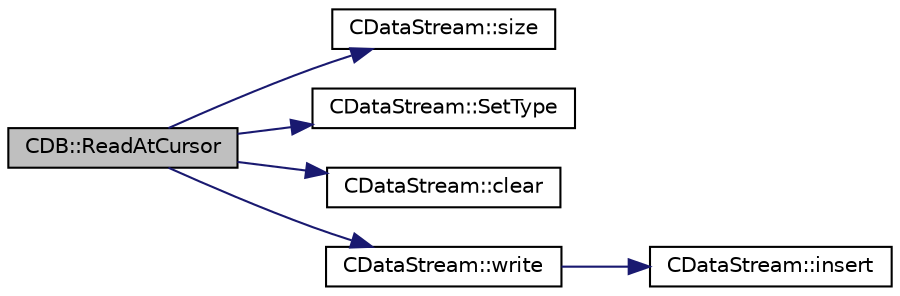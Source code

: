 digraph "CDB::ReadAtCursor"
{
  edge [fontname="Helvetica",fontsize="10",labelfontname="Helvetica",labelfontsize="10"];
  node [fontname="Helvetica",fontsize="10",shape=record];
  rankdir="LR";
  Node32 [label="CDB::ReadAtCursor",height=0.2,width=0.4,color="black", fillcolor="grey75", style="filled", fontcolor="black"];
  Node32 -> Node33 [color="midnightblue",fontsize="10",style="solid",fontname="Helvetica"];
  Node33 [label="CDataStream::size",height=0.2,width=0.4,color="black", fillcolor="white", style="filled",URL="$d5/d41/class_c_data_stream.html#add30f866dd928fc28c47fe79a0a6723a"];
  Node32 -> Node34 [color="midnightblue",fontsize="10",style="solid",fontname="Helvetica"];
  Node34 [label="CDataStream::SetType",height=0.2,width=0.4,color="black", fillcolor="white", style="filled",URL="$d5/d41/class_c_data_stream.html#a92467b36f5b2edff8becb5eadec633ce"];
  Node32 -> Node35 [color="midnightblue",fontsize="10",style="solid",fontname="Helvetica"];
  Node35 [label="CDataStream::clear",height=0.2,width=0.4,color="black", fillcolor="white", style="filled",URL="$d5/d41/class_c_data_stream.html#ade6ed9a3a481e333900e6496707b9692"];
  Node32 -> Node36 [color="midnightblue",fontsize="10",style="solid",fontname="Helvetica"];
  Node36 [label="CDataStream::write",height=0.2,width=0.4,color="black", fillcolor="white", style="filled",URL="$d5/d41/class_c_data_stream.html#abcab3fa1be7676ffdb34908ec7c84b78"];
  Node36 -> Node37 [color="midnightblue",fontsize="10",style="solid",fontname="Helvetica"];
  Node37 [label="CDataStream::insert",height=0.2,width=0.4,color="black", fillcolor="white", style="filled",URL="$d5/d41/class_c_data_stream.html#a191a18802fbc0861ae118d79d33088dc"];
}
